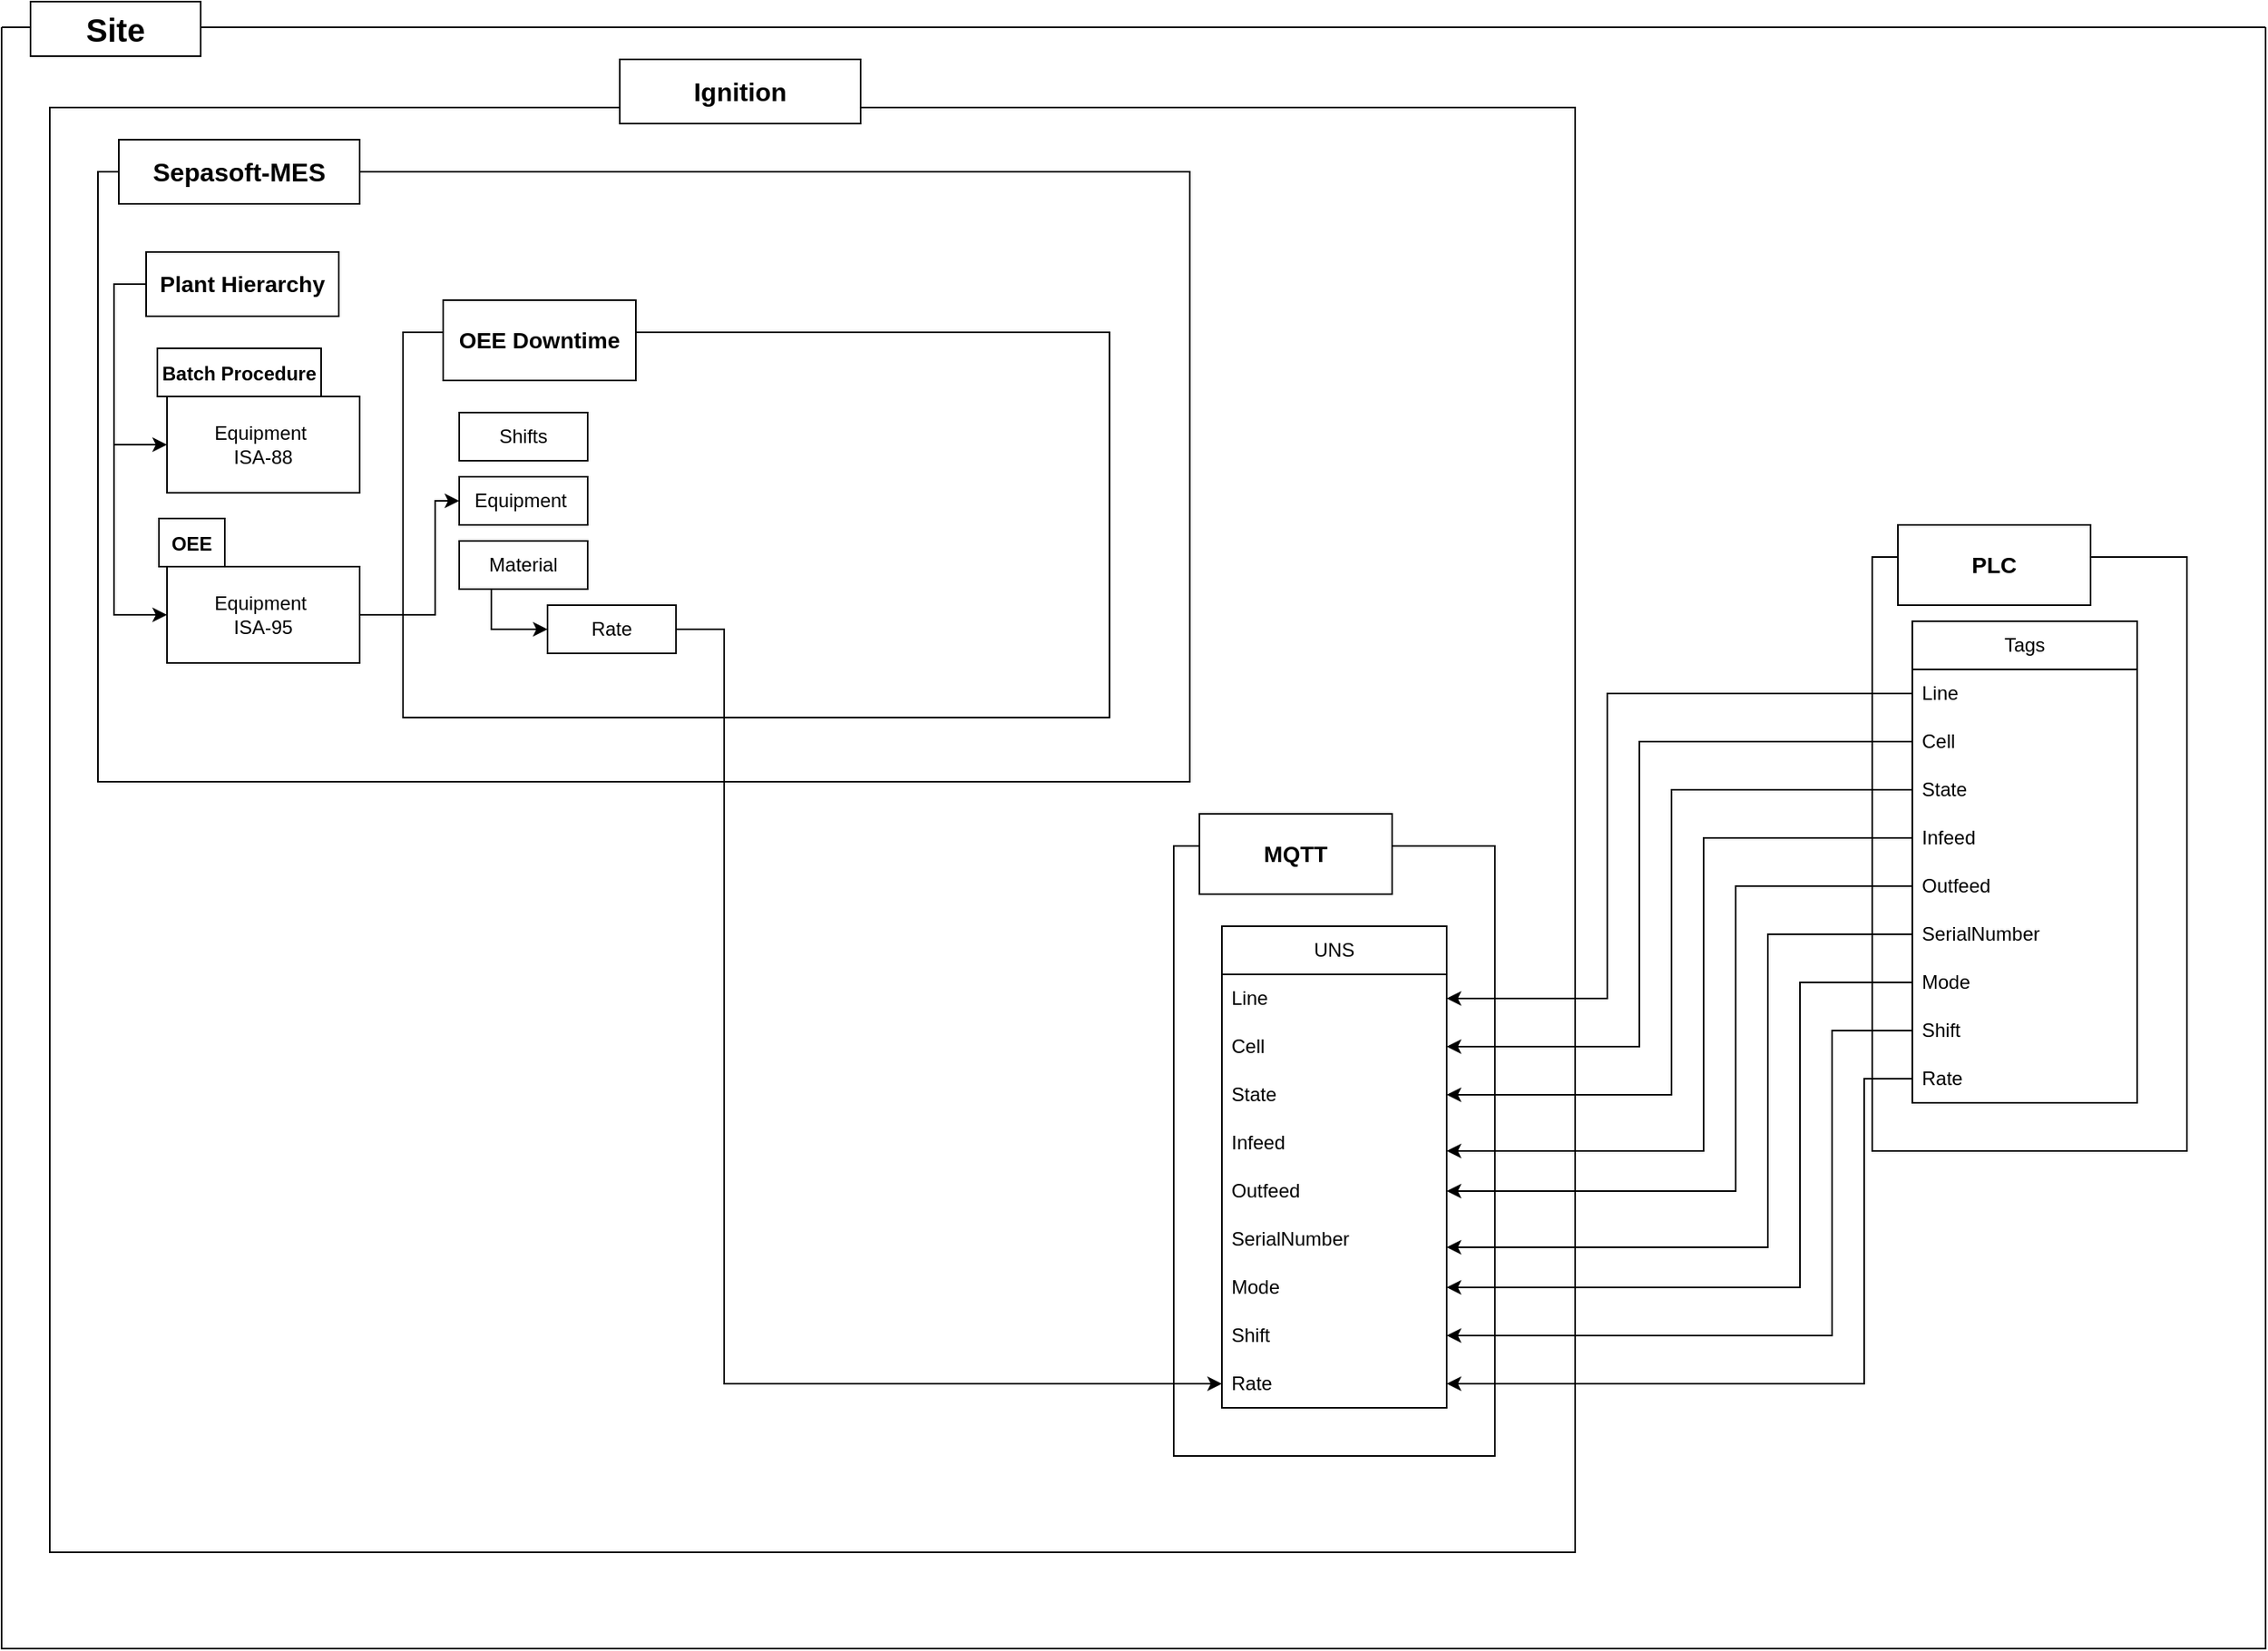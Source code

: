 <mxfile version="22.1.22" type="github" pages="2">
  <diagram name="OEE Data Flow - MQTT" id="iwFp47j3jkuVN9hIityh">
    <mxGraphModel dx="1434" dy="780" grid="1" gridSize="10" guides="1" tooltips="1" connect="1" arrows="1" fold="1" page="1" pageScale="1" pageWidth="850" pageHeight="1100" math="0" shadow="0">
      <root>
        <mxCell id="0" />
        <mxCell id="1" parent="0" />
        <mxCell id="RF0k78xntV_aua3ALXSV-92" value="" style="swimlane;startSize=0;" parent="1" vertex="1">
          <mxGeometry x="40" y="770" width="1410" height="1010" as="geometry" />
        </mxCell>
        <mxCell id="RF0k78xntV_aua3ALXSV-105" value="" style="rounded=0;whiteSpace=wrap;html=1;" parent="RF0k78xntV_aua3ALXSV-92" vertex="1">
          <mxGeometry x="30" y="50" width="950" height="900" as="geometry" />
        </mxCell>
        <mxCell id="RF0k78xntV_aua3ALXSV-106" value="" style="rounded=0;whiteSpace=wrap;html=1;" parent="RF0k78xntV_aua3ALXSV-92" vertex="1">
          <mxGeometry x="60" y="90" width="680" height="380" as="geometry" />
        </mxCell>
        <mxCell id="RF0k78xntV_aua3ALXSV-107" value="Sepasoft-MES" style="rounded=0;whiteSpace=wrap;html=1;fontStyle=1;fontSize=16;" parent="RF0k78xntV_aua3ALXSV-92" vertex="1">
          <mxGeometry x="73" y="70" width="150" height="40" as="geometry" />
        </mxCell>
        <mxCell id="RF0k78xntV_aua3ALXSV-109" value="" style="rounded=0;whiteSpace=wrap;html=1;" parent="RF0k78xntV_aua3ALXSV-92" vertex="1">
          <mxGeometry x="250" y="190" width="440" height="240" as="geometry" />
        </mxCell>
        <mxCell id="RF0k78xntV_aua3ALXSV-110" value="&lt;font style=&quot;font-size: 12px;&quot;&gt;Batch Procedure&lt;/font&gt;" style="rounded=0;whiteSpace=wrap;html=1;fontStyle=1;fontSize=14;" parent="RF0k78xntV_aua3ALXSV-92" vertex="1">
          <mxGeometry x="97" y="200" width="102" height="30" as="geometry" />
        </mxCell>
        <mxCell id="RF0k78xntV_aua3ALXSV-112" value="Ignition" style="rounded=0;whiteSpace=wrap;html=1;fontStyle=1;fontSize=16;" parent="RF0k78xntV_aua3ALXSV-92" vertex="1">
          <mxGeometry x="385" y="20" width="150" height="40" as="geometry" />
        </mxCell>
        <mxCell id="RF0k78xntV_aua3ALXSV-198" style="edgeStyle=orthogonalEdgeStyle;rounded=0;orthogonalLoop=1;jettySize=auto;html=1;exitX=0;exitY=0.5;exitDx=0;exitDy=0;entryX=0;entryY=0.5;entryDx=0;entryDy=0;" parent="RF0k78xntV_aua3ALXSV-92" source="RF0k78xntV_aua3ALXSV-113" target="RF0k78xntV_aua3ALXSV-119" edge="1">
          <mxGeometry relative="1" as="geometry" />
        </mxCell>
        <mxCell id="RF0k78xntV_aua3ALXSV-199" style="edgeStyle=orthogonalEdgeStyle;rounded=0;orthogonalLoop=1;jettySize=auto;html=1;exitX=0;exitY=0.5;exitDx=0;exitDy=0;entryX=0;entryY=0.5;entryDx=0;entryDy=0;" parent="RF0k78xntV_aua3ALXSV-92" source="RF0k78xntV_aua3ALXSV-113" target="RF0k78xntV_aua3ALXSV-118" edge="1">
          <mxGeometry relative="1" as="geometry" />
        </mxCell>
        <mxCell id="RF0k78xntV_aua3ALXSV-113" value="Plant Hierarchy" style="rounded=0;whiteSpace=wrap;html=1;fontStyle=1;fontSize=14;" parent="RF0k78xntV_aua3ALXSV-92" vertex="1">
          <mxGeometry x="90" y="140" width="120" height="40" as="geometry" />
        </mxCell>
        <mxCell id="RF0k78xntV_aua3ALXSV-197" style="edgeStyle=orthogonalEdgeStyle;rounded=0;orthogonalLoop=1;jettySize=auto;html=1;exitX=0.25;exitY=1;exitDx=0;exitDy=0;entryX=0;entryY=0.5;entryDx=0;entryDy=0;" parent="RF0k78xntV_aua3ALXSV-92" source="RF0k78xntV_aua3ALXSV-114" target="RF0k78xntV_aua3ALXSV-180" edge="1">
          <mxGeometry relative="1" as="geometry" />
        </mxCell>
        <mxCell id="RF0k78xntV_aua3ALXSV-114" value="Material" style="rounded=0;whiteSpace=wrap;html=1;" parent="RF0k78xntV_aua3ALXSV-92" vertex="1">
          <mxGeometry x="285" y="320" width="80" height="30" as="geometry" />
        </mxCell>
        <mxCell id="RF0k78xntV_aua3ALXSV-193" style="edgeStyle=orthogonalEdgeStyle;rounded=0;orthogonalLoop=1;jettySize=auto;html=1;exitX=1;exitY=0.5;exitDx=0;exitDy=0;entryX=0;entryY=0.5;entryDx=0;entryDy=0;" parent="RF0k78xntV_aua3ALXSV-92" source="RF0k78xntV_aua3ALXSV-118" target="RF0k78xntV_aua3ALXSV-121" edge="1">
          <mxGeometry relative="1" as="geometry">
            <Array as="points">
              <mxPoint x="270" y="366" />
              <mxPoint x="270" y="295" />
            </Array>
          </mxGeometry>
        </mxCell>
        <mxCell id="RF0k78xntV_aua3ALXSV-118" value="Equipment&amp;nbsp;&lt;br&gt;ISA-95" style="rounded=0;whiteSpace=wrap;html=1;" parent="RF0k78xntV_aua3ALXSV-92" vertex="1">
          <mxGeometry x="103" y="336" width="120" height="60" as="geometry" />
        </mxCell>
        <mxCell id="RF0k78xntV_aua3ALXSV-119" value="Equipment&amp;nbsp;&lt;br&gt;ISA-88" style="rounded=0;whiteSpace=wrap;html=1;" parent="RF0k78xntV_aua3ALXSV-92" vertex="1">
          <mxGeometry x="103" y="230" width="120" height="60" as="geometry" />
        </mxCell>
        <mxCell id="RF0k78xntV_aua3ALXSV-120" value="&lt;font style=&quot;font-size: 12px;&quot;&gt;OEE&lt;/font&gt;" style="rounded=0;whiteSpace=wrap;html=1;fontStyle=1;fontSize=14;" parent="RF0k78xntV_aua3ALXSV-92" vertex="1">
          <mxGeometry x="98" y="306" width="41" height="30" as="geometry" />
        </mxCell>
        <mxCell id="RF0k78xntV_aua3ALXSV-121" value="Equipment&amp;nbsp;" style="rounded=0;whiteSpace=wrap;html=1;" parent="RF0k78xntV_aua3ALXSV-92" vertex="1">
          <mxGeometry x="285" y="280" width="80" height="30" as="geometry" />
        </mxCell>
        <mxCell id="RF0k78xntV_aua3ALXSV-122" value="Shifts" style="rounded=0;whiteSpace=wrap;html=1;" parent="RF0k78xntV_aua3ALXSV-92" vertex="1">
          <mxGeometry x="285" y="240" width="80" height="30" as="geometry" />
        </mxCell>
        <mxCell id="RF0k78xntV_aua3ALXSV-128" value="OEE Downtime" style="rounded=0;whiteSpace=wrap;html=1;fontSize=14;fontStyle=1" parent="RF0k78xntV_aua3ALXSV-92" vertex="1">
          <mxGeometry x="275" y="170" width="120" height="50" as="geometry" />
        </mxCell>
        <mxCell id="RF0k78xntV_aua3ALXSV-133" value="" style="rounded=0;whiteSpace=wrap;html=1;" parent="RF0k78xntV_aua3ALXSV-92" vertex="1">
          <mxGeometry x="1165" y="330" width="196" height="370" as="geometry" />
        </mxCell>
        <mxCell id="RF0k78xntV_aua3ALXSV-129" value="" style="rounded=0;whiteSpace=wrap;html=1;" parent="RF0k78xntV_aua3ALXSV-92" vertex="1">
          <mxGeometry x="730" y="510" width="200" height="380" as="geometry" />
        </mxCell>
        <mxCell id="RF0k78xntV_aua3ALXSV-131" value="MQTT" style="rounded=0;whiteSpace=wrap;html=1;fontSize=14;fontStyle=1" parent="RF0k78xntV_aua3ALXSV-92" vertex="1">
          <mxGeometry x="746" y="490" width="120" height="50" as="geometry" />
        </mxCell>
        <mxCell id="RF0k78xntV_aua3ALXSV-141" value="UNS" style="swimlane;fontStyle=0;childLayout=stackLayout;horizontal=1;startSize=30;horizontalStack=0;resizeParent=1;resizeParentMax=0;resizeLast=0;collapsible=1;marginBottom=0;whiteSpace=wrap;html=1;" parent="RF0k78xntV_aua3ALXSV-92" vertex="1">
          <mxGeometry x="760" y="560" width="140" height="300" as="geometry" />
        </mxCell>
        <mxCell id="RF0k78xntV_aua3ALXSV-147" value="Line" style="text;strokeColor=none;fillColor=none;align=left;verticalAlign=middle;spacingLeft=4;spacingRight=4;overflow=hidden;points=[[0,0.5],[1,0.5]];portConstraint=eastwest;rotatable=0;whiteSpace=wrap;html=1;" parent="RF0k78xntV_aua3ALXSV-141" vertex="1">
          <mxGeometry y="30" width="140" height="30" as="geometry" />
        </mxCell>
        <mxCell id="RF0k78xntV_aua3ALXSV-142" value="Cell" style="text;strokeColor=none;fillColor=none;align=left;verticalAlign=middle;spacingLeft=4;spacingRight=4;overflow=hidden;points=[[0,0.5],[1,0.5]];portConstraint=eastwest;rotatable=0;whiteSpace=wrap;html=1;" parent="RF0k78xntV_aua3ALXSV-141" vertex="1">
          <mxGeometry y="60" width="140" height="30" as="geometry" />
        </mxCell>
        <mxCell id="RF0k78xntV_aua3ALXSV-143" value="State" style="text;strokeColor=none;fillColor=none;align=left;verticalAlign=middle;spacingLeft=4;spacingRight=4;overflow=hidden;points=[[0,0.5],[1,0.5]];portConstraint=eastwest;rotatable=0;whiteSpace=wrap;html=1;" parent="RF0k78xntV_aua3ALXSV-141" vertex="1">
          <mxGeometry y="90" width="140" height="30" as="geometry" />
        </mxCell>
        <mxCell id="RF0k78xntV_aua3ALXSV-145" value="Infeed" style="text;align=left;verticalAlign=middle;spacingLeft=4;spacingRight=4;overflow=hidden;points=[[0,0.5],[1,0.5]];portConstraint=eastwest;rotatable=0;whiteSpace=wrap;html=1;" parent="RF0k78xntV_aua3ALXSV-141" vertex="1">
          <mxGeometry y="120" width="140" height="30" as="geometry" />
        </mxCell>
        <mxCell id="RF0k78xntV_aua3ALXSV-146" value="Outfeed" style="text;align=left;verticalAlign=middle;spacingLeft=4;spacingRight=4;overflow=hidden;points=[[0,0.5],[1,0.5]];portConstraint=eastwest;rotatable=0;whiteSpace=wrap;html=1;" parent="RF0k78xntV_aua3ALXSV-141" vertex="1">
          <mxGeometry y="150" width="140" height="30" as="geometry" />
        </mxCell>
        <mxCell id="RF0k78xntV_aua3ALXSV-148" value="SerialNumber&amp;nbsp;" style="text;align=left;verticalAlign=middle;spacingLeft=4;spacingRight=4;overflow=hidden;points=[[0,0.5],[1,0.5]];portConstraint=eastwest;rotatable=0;whiteSpace=wrap;html=1;" parent="RF0k78xntV_aua3ALXSV-141" vertex="1">
          <mxGeometry y="180" width="140" height="30" as="geometry" />
        </mxCell>
        <mxCell id="RF0k78xntV_aua3ALXSV-187" value="Mode" style="text;strokeColor=none;fillColor=none;align=left;verticalAlign=middle;spacingLeft=4;spacingRight=4;overflow=hidden;points=[[0,0.5],[1,0.5]];portConstraint=eastwest;rotatable=0;whiteSpace=wrap;html=1;" parent="RF0k78xntV_aua3ALXSV-141" vertex="1">
          <mxGeometry y="210" width="140" height="30" as="geometry" />
        </mxCell>
        <mxCell id="RF0k78xntV_aua3ALXSV-188" value="Shift" style="text;strokeColor=none;fillColor=none;align=left;verticalAlign=middle;spacingLeft=4;spacingRight=4;overflow=hidden;points=[[0,0.5],[1,0.5]];portConstraint=eastwest;rotatable=0;whiteSpace=wrap;html=1;" parent="RF0k78xntV_aua3ALXSV-141" vertex="1">
          <mxGeometry y="240" width="140" height="30" as="geometry" />
        </mxCell>
        <mxCell id="_Nt4qMi-7ea7wFzrv2_W-3" value="Rate" style="text;strokeColor=none;fillColor=none;align=left;verticalAlign=middle;spacingLeft=4;spacingRight=4;overflow=hidden;points=[[0,0.5],[1,0.5]];portConstraint=eastwest;rotatable=0;whiteSpace=wrap;html=1;" parent="RF0k78xntV_aua3ALXSV-141" vertex="1">
          <mxGeometry y="270" width="140" height="30" as="geometry" />
        </mxCell>
        <mxCell id="RF0k78xntV_aua3ALXSV-149" value="Tags" style="swimlane;fontStyle=0;childLayout=stackLayout;horizontal=1;startSize=30;horizontalStack=0;resizeParent=1;resizeParentMax=0;resizeLast=0;collapsible=1;marginBottom=0;whiteSpace=wrap;html=1;" parent="RF0k78xntV_aua3ALXSV-92" vertex="1">
          <mxGeometry x="1190" y="370" width="140" height="300" as="geometry" />
        </mxCell>
        <mxCell id="RF0k78xntV_aua3ALXSV-150" value="Line" style="text;strokeColor=none;fillColor=none;align=left;verticalAlign=middle;spacingLeft=4;spacingRight=4;overflow=hidden;points=[[0,0.5],[1,0.5]];portConstraint=eastwest;rotatable=0;whiteSpace=wrap;html=1;" parent="RF0k78xntV_aua3ALXSV-149" vertex="1">
          <mxGeometry y="30" width="140" height="30" as="geometry" />
        </mxCell>
        <mxCell id="RF0k78xntV_aua3ALXSV-151" value="Cell" style="text;strokeColor=none;fillColor=none;align=left;verticalAlign=middle;spacingLeft=4;spacingRight=4;overflow=hidden;points=[[0,0.5],[1,0.5]];portConstraint=eastwest;rotatable=0;whiteSpace=wrap;html=1;" parent="RF0k78xntV_aua3ALXSV-149" vertex="1">
          <mxGeometry y="60" width="140" height="30" as="geometry" />
        </mxCell>
        <mxCell id="RF0k78xntV_aua3ALXSV-152" value="State" style="text;strokeColor=none;fillColor=none;align=left;verticalAlign=middle;spacingLeft=4;spacingRight=4;overflow=hidden;points=[[0,0.5],[1,0.5]];portConstraint=eastwest;rotatable=0;whiteSpace=wrap;html=1;" parent="RF0k78xntV_aua3ALXSV-149" vertex="1">
          <mxGeometry y="90" width="140" height="30" as="geometry" />
        </mxCell>
        <mxCell id="RF0k78xntV_aua3ALXSV-154" value="Infeed" style="text;align=left;verticalAlign=middle;spacingLeft=4;spacingRight=4;overflow=hidden;points=[[0,0.5],[1,0.5]];portConstraint=eastwest;rotatable=0;whiteSpace=wrap;html=1;" parent="RF0k78xntV_aua3ALXSV-149" vertex="1">
          <mxGeometry y="120" width="140" height="30" as="geometry" />
        </mxCell>
        <mxCell id="RF0k78xntV_aua3ALXSV-155" value="Outfeed" style="text;align=left;verticalAlign=middle;spacingLeft=4;spacingRight=4;overflow=hidden;points=[[0,0.5],[1,0.5]];portConstraint=eastwest;rotatable=0;whiteSpace=wrap;html=1;" parent="RF0k78xntV_aua3ALXSV-149" vertex="1">
          <mxGeometry y="150" width="140" height="30" as="geometry" />
        </mxCell>
        <mxCell id="_Nt4qMi-7ea7wFzrv2_W-1" style="edgeStyle=orthogonalEdgeStyle;rounded=0;orthogonalLoop=1;jettySize=auto;html=1;exitX=0;exitY=0.5;exitDx=0;exitDy=0;" parent="RF0k78xntV_aua3ALXSV-149" source="RF0k78xntV_aua3ALXSV-160" edge="1">
          <mxGeometry relative="1" as="geometry">
            <mxPoint x="-290" y="390" as="targetPoint" />
            <Array as="points">
              <mxPoint x="-90" y="195" />
              <mxPoint x="-90" y="390" />
            </Array>
          </mxGeometry>
        </mxCell>
        <mxCell id="RF0k78xntV_aua3ALXSV-160" value="SerialNumber&amp;nbsp;" style="text;align=left;verticalAlign=middle;spacingLeft=4;spacingRight=4;overflow=hidden;points=[[0,0.5],[1,0.5]];portConstraint=eastwest;rotatable=0;whiteSpace=wrap;html=1;" parent="RF0k78xntV_aua3ALXSV-149" vertex="1">
          <mxGeometry y="180" width="140" height="30" as="geometry" />
        </mxCell>
        <mxCell id="RF0k78xntV_aua3ALXSV-185" value="Mode" style="text;strokeColor=none;fillColor=none;align=left;verticalAlign=middle;spacingLeft=4;spacingRight=4;overflow=hidden;points=[[0,0.5],[1,0.5]];portConstraint=eastwest;rotatable=0;whiteSpace=wrap;html=1;" parent="RF0k78xntV_aua3ALXSV-149" vertex="1">
          <mxGeometry y="210" width="140" height="30" as="geometry" />
        </mxCell>
        <mxCell id="_Nt4qMi-7ea7wFzrv2_W-2" value="Shift" style="text;strokeColor=none;fillColor=none;align=left;verticalAlign=middle;spacingLeft=4;spacingRight=4;overflow=hidden;points=[[0,0.5],[1,0.5]];portConstraint=eastwest;rotatable=0;whiteSpace=wrap;html=1;" parent="RF0k78xntV_aua3ALXSV-149" vertex="1">
          <mxGeometry y="240" width="140" height="30" as="geometry" />
        </mxCell>
        <mxCell id="mXIp7Kui_fcemyGfA4mT-2" value="Rate" style="text;strokeColor=none;fillColor=none;align=left;verticalAlign=middle;spacingLeft=4;spacingRight=4;overflow=hidden;points=[[0,0.5],[1,0.5]];portConstraint=eastwest;rotatable=0;whiteSpace=wrap;html=1;" parent="RF0k78xntV_aua3ALXSV-149" vertex="1">
          <mxGeometry y="270" width="140" height="30" as="geometry" />
        </mxCell>
        <mxCell id="RF0k78xntV_aua3ALXSV-157" style="edgeStyle=orthogonalEdgeStyle;rounded=0;orthogonalLoop=1;jettySize=auto;html=1;exitX=0;exitY=0.5;exitDx=0;exitDy=0;entryX=1;entryY=0.5;entryDx=0;entryDy=0;" parent="RF0k78xntV_aua3ALXSV-92" source="RF0k78xntV_aua3ALXSV-150" target="RF0k78xntV_aua3ALXSV-147" edge="1">
          <mxGeometry relative="1" as="geometry">
            <Array as="points">
              <mxPoint x="1000" y="415" />
              <mxPoint x="1000" y="605" />
            </Array>
          </mxGeometry>
        </mxCell>
        <mxCell id="RF0k78xntV_aua3ALXSV-158" style="edgeStyle=orthogonalEdgeStyle;rounded=0;orthogonalLoop=1;jettySize=auto;html=1;exitX=0;exitY=0.5;exitDx=0;exitDy=0;entryX=1;entryY=0.5;entryDx=0;entryDy=0;" parent="RF0k78xntV_aua3ALXSV-92" source="RF0k78xntV_aua3ALXSV-151" target="RF0k78xntV_aua3ALXSV-142" edge="1">
          <mxGeometry relative="1" as="geometry">
            <Array as="points">
              <mxPoint x="1020" y="445" />
              <mxPoint x="1020" y="635" />
            </Array>
          </mxGeometry>
        </mxCell>
        <mxCell id="RF0k78xntV_aua3ALXSV-159" style="edgeStyle=orthogonalEdgeStyle;rounded=0;orthogonalLoop=1;jettySize=auto;html=1;exitX=0;exitY=0.5;exitDx=0;exitDy=0;entryX=1;entryY=0.5;entryDx=0;entryDy=0;" parent="RF0k78xntV_aua3ALXSV-92" source="RF0k78xntV_aua3ALXSV-152" target="RF0k78xntV_aua3ALXSV-143" edge="1">
          <mxGeometry relative="1" as="geometry">
            <Array as="points">
              <mxPoint x="1040" y="475" />
              <mxPoint x="1040" y="665" />
            </Array>
          </mxGeometry>
        </mxCell>
        <mxCell id="RF0k78xntV_aua3ALXSV-165" style="edgeStyle=orthogonalEdgeStyle;rounded=0;orthogonalLoop=1;jettySize=auto;html=1;exitX=0;exitY=0.5;exitDx=0;exitDy=0;" parent="RF0k78xntV_aua3ALXSV-92" source="RF0k78xntV_aua3ALXSV-154" edge="1">
          <mxGeometry relative="1" as="geometry">
            <mxPoint x="900" y="700" as="targetPoint" />
            <Array as="points">
              <mxPoint x="1060" y="505" />
              <mxPoint x="1060" y="700" />
              <mxPoint x="900" y="700" />
            </Array>
          </mxGeometry>
        </mxCell>
        <mxCell id="RF0k78xntV_aua3ALXSV-166" style="edgeStyle=orthogonalEdgeStyle;rounded=0;orthogonalLoop=1;jettySize=auto;html=1;exitX=0;exitY=0.5;exitDx=0;exitDy=0;entryX=1;entryY=0.5;entryDx=0;entryDy=0;" parent="RF0k78xntV_aua3ALXSV-92" source="RF0k78xntV_aua3ALXSV-155" target="RF0k78xntV_aua3ALXSV-146" edge="1">
          <mxGeometry relative="1" as="geometry">
            <Array as="points">
              <mxPoint x="1080" y="535" />
              <mxPoint x="1080" y="725" />
            </Array>
          </mxGeometry>
        </mxCell>
        <mxCell id="RF0k78xntV_aua3ALXSV-191" style="edgeStyle=orthogonalEdgeStyle;rounded=0;orthogonalLoop=1;jettySize=auto;html=1;exitX=1;exitY=0.5;exitDx=0;exitDy=0;entryX=0;entryY=0.5;entryDx=0;entryDy=0;" parent="RF0k78xntV_aua3ALXSV-92" source="RF0k78xntV_aua3ALXSV-180" target="_Nt4qMi-7ea7wFzrv2_W-3" edge="1">
          <mxGeometry relative="1" as="geometry">
            <Array as="points">
              <mxPoint x="450" y="375" />
              <mxPoint x="450" y="845" />
            </Array>
          </mxGeometry>
        </mxCell>
        <mxCell id="RF0k78xntV_aua3ALXSV-180" value="Rate" style="rounded=0;whiteSpace=wrap;html=1;" parent="RF0k78xntV_aua3ALXSV-92" vertex="1">
          <mxGeometry x="340" y="360" width="80" height="30" as="geometry" />
        </mxCell>
        <mxCell id="RF0k78xntV_aua3ALXSV-189" style="edgeStyle=orthogonalEdgeStyle;rounded=0;orthogonalLoop=1;jettySize=auto;html=1;exitX=0;exitY=0.5;exitDx=0;exitDy=0;entryX=1;entryY=0.5;entryDx=0;entryDy=0;" parent="RF0k78xntV_aua3ALXSV-92" source="RF0k78xntV_aua3ALXSV-185" target="RF0k78xntV_aua3ALXSV-187" edge="1">
          <mxGeometry relative="1" as="geometry">
            <Array as="points">
              <mxPoint x="1120" y="595" />
              <mxPoint x="1120" y="785" />
            </Array>
          </mxGeometry>
        </mxCell>
        <mxCell id="_Nt4qMi-7ea7wFzrv2_W-4" style="edgeStyle=orthogonalEdgeStyle;rounded=0;orthogonalLoop=1;jettySize=auto;html=1;exitX=0;exitY=0.5;exitDx=0;exitDy=0;entryX=1;entryY=0.5;entryDx=0;entryDy=0;" parent="RF0k78xntV_aua3ALXSV-92" source="_Nt4qMi-7ea7wFzrv2_W-2" target="RF0k78xntV_aua3ALXSV-188" edge="1">
          <mxGeometry relative="1" as="geometry">
            <Array as="points">
              <mxPoint x="1140" y="625" />
              <mxPoint x="1140" y="815" />
            </Array>
          </mxGeometry>
        </mxCell>
        <mxCell id="mXIp7Kui_fcemyGfA4mT-4" style="edgeStyle=orthogonalEdgeStyle;rounded=0;orthogonalLoop=1;jettySize=auto;html=1;exitX=0;exitY=0.5;exitDx=0;exitDy=0;entryX=1;entryY=0.5;entryDx=0;entryDy=0;" parent="RF0k78xntV_aua3ALXSV-92" source="mXIp7Kui_fcemyGfA4mT-2" target="_Nt4qMi-7ea7wFzrv2_W-3" edge="1">
          <mxGeometry relative="1" as="geometry">
            <Array as="points">
              <mxPoint x="1160" y="655" />
              <mxPoint x="1160" y="845" />
            </Array>
          </mxGeometry>
        </mxCell>
        <mxCell id="RF0k78xntV_aua3ALXSV-93" value="Site" style="rounded=0;whiteSpace=wrap;html=1;fontStyle=1;fontSize=20;" parent="1" vertex="1">
          <mxGeometry x="58" y="754" width="106" height="34" as="geometry" />
        </mxCell>
        <mxCell id="RF0k78xntV_aua3ALXSV-134" value="PLC" style="rounded=0;whiteSpace=wrap;html=1;fontSize=14;fontStyle=1" parent="1" vertex="1">
          <mxGeometry x="1221" y="1080" width="120" height="50" as="geometry" />
        </mxCell>
      </root>
    </mxGraphModel>
  </diagram>
  <diagram id="u-cxBAkaLCU1vluoVzls" name="OEE Data Flow">
    <mxGraphModel dx="1434" dy="780" grid="1" gridSize="10" guides="1" tooltips="1" connect="1" arrows="1" fold="1" page="1" pageScale="1" pageWidth="850" pageHeight="1100" math="0" shadow="0">
      <root>
        <mxCell id="0" />
        <mxCell id="1" parent="0" />
        <mxCell id="5HxtPE3qpu_ST4j68AVL-1" value="" style="swimlane;startSize=0;" parent="1" vertex="1">
          <mxGeometry x="40" y="770" width="920" height="650" as="geometry" />
        </mxCell>
        <mxCell id="5HxtPE3qpu_ST4j68AVL-2" value="" style="rounded=0;whiteSpace=wrap;html=1;" parent="5HxtPE3qpu_ST4j68AVL-1" vertex="1">
          <mxGeometry x="30" y="50" width="850" height="570" as="geometry" />
        </mxCell>
        <mxCell id="5HxtPE3qpu_ST4j68AVL-3" value="" style="rounded=0;whiteSpace=wrap;html=1;" parent="5HxtPE3qpu_ST4j68AVL-1" vertex="1">
          <mxGeometry x="60" y="90" width="410" height="470" as="geometry" />
        </mxCell>
        <mxCell id="5HxtPE3qpu_ST4j68AVL-4" value="Sepasoft-MES" style="rounded=0;whiteSpace=wrap;html=1;fontStyle=1;fontSize=16;" parent="5HxtPE3qpu_ST4j68AVL-1" vertex="1">
          <mxGeometry x="73" y="70" width="150" height="40" as="geometry" />
        </mxCell>
        <mxCell id="5HxtPE3qpu_ST4j68AVL-6" value="&lt;font style=&quot;font-size: 12px;&quot;&gt;JaMES&lt;/font&gt;" style="rounded=0;whiteSpace=wrap;html=1;fontStyle=1;fontSize=14;" parent="5HxtPE3qpu_ST4j68AVL-1" vertex="1">
          <mxGeometry x="97" y="200" width="102" height="30" as="geometry" />
        </mxCell>
        <mxCell id="5HxtPE3qpu_ST4j68AVL-7" value="Ignition" style="rounded=0;whiteSpace=wrap;html=1;fontStyle=1;fontSize=16;" parent="5HxtPE3qpu_ST4j68AVL-1" vertex="1">
          <mxGeometry x="385" y="20" width="150" height="40" as="geometry" />
        </mxCell>
        <mxCell id="5HxtPE3qpu_ST4j68AVL-8" style="edgeStyle=orthogonalEdgeStyle;rounded=0;orthogonalLoop=1;jettySize=auto;html=1;exitX=0;exitY=0.5;exitDx=0;exitDy=0;entryX=0;entryY=0.5;entryDx=0;entryDy=0;" parent="5HxtPE3qpu_ST4j68AVL-1" source="5HxtPE3qpu_ST4j68AVL-10" target="5HxtPE3qpu_ST4j68AVL-15" edge="1">
          <mxGeometry relative="1" as="geometry" />
        </mxCell>
        <mxCell id="5HxtPE3qpu_ST4j68AVL-9" style="edgeStyle=orthogonalEdgeStyle;rounded=0;orthogonalLoop=1;jettySize=auto;html=1;exitX=0;exitY=0.5;exitDx=0;exitDy=0;entryX=0;entryY=0.5;entryDx=0;entryDy=0;" parent="5HxtPE3qpu_ST4j68AVL-1" source="5HxtPE3qpu_ST4j68AVL-10" target="5HxtPE3qpu_ST4j68AVL-14" edge="1">
          <mxGeometry relative="1" as="geometry" />
        </mxCell>
        <mxCell id="5HxtPE3qpu_ST4j68AVL-10" value="Plant Hierarchy" style="rounded=0;whiteSpace=wrap;html=1;fontStyle=1;fontSize=14;" parent="5HxtPE3qpu_ST4j68AVL-1" vertex="1">
          <mxGeometry x="90" y="140" width="120" height="40" as="geometry" />
        </mxCell>
        <mxCell id="5HxtPE3qpu_ST4j68AVL-14" value="Equipment&amp;nbsp;&lt;br&gt;ISA-95" style="rounded=0;whiteSpace=wrap;html=1;" parent="5HxtPE3qpu_ST4j68AVL-1" vertex="1">
          <mxGeometry x="103" y="336" width="120" height="60" as="geometry" />
        </mxCell>
        <mxCell id="5HxtPE3qpu_ST4j68AVL-15" value="Equipment&amp;nbsp;&lt;br&gt;ISA-88" style="rounded=0;whiteSpace=wrap;html=1;" parent="5HxtPE3qpu_ST4j68AVL-1" vertex="1">
          <mxGeometry x="103" y="230" width="120" height="60" as="geometry" />
        </mxCell>
        <mxCell id="5HxtPE3qpu_ST4j68AVL-16" value="&lt;font style=&quot;font-size: 12px;&quot;&gt;Sepasoft OEE&lt;/font&gt;" style="rounded=0;whiteSpace=wrap;html=1;fontStyle=1;fontSize=14;" parent="5HxtPE3qpu_ST4j68AVL-1" vertex="1">
          <mxGeometry x="98" y="306" width="132" height="30" as="geometry" />
        </mxCell>
        <mxCell id="5HxtPE3qpu_ST4j68AVL-19" value="OEE Module" style="rounded=0;whiteSpace=wrap;html=1;fontSize=14;fontStyle=1" parent="5HxtPE3qpu_ST4j68AVL-1" vertex="1">
          <mxGeometry x="260" y="170" width="150" height="50" as="geometry" />
        </mxCell>
        <mxCell id="5HxtPE3qpu_ST4j68AVL-20" value="" style="rounded=0;whiteSpace=wrap;html=1;" parent="5HxtPE3qpu_ST4j68AVL-1" vertex="1">
          <mxGeometry x="614" y="180" width="196" height="370" as="geometry" />
        </mxCell>
        <mxCell id="5HxtPE3qpu_ST4j68AVL-33" value="Tags" style="swimlane;fontStyle=0;childLayout=stackLayout;horizontal=1;startSize=30;horizontalStack=0;resizeParent=1;resizeParentMax=0;resizeLast=0;collapsible=1;marginBottom=0;whiteSpace=wrap;html=1;" parent="5HxtPE3qpu_ST4j68AVL-1" vertex="1">
          <mxGeometry x="639" y="220" width="140" height="300" as="geometry" />
        </mxCell>
        <mxCell id="5HxtPE3qpu_ST4j68AVL-34" value="Equipment" style="text;strokeColor=none;fillColor=none;align=left;verticalAlign=middle;spacingLeft=4;spacingRight=4;overflow=hidden;points=[[0,0.5],[1,0.5]];portConstraint=eastwest;rotatable=0;whiteSpace=wrap;html=1;" parent="5HxtPE3qpu_ST4j68AVL-33" vertex="1">
          <mxGeometry y="30" width="140" height="30" as="geometry" />
        </mxCell>
        <mxCell id="5HxtPE3qpu_ST4j68AVL-36" value="State" style="text;strokeColor=none;fillColor=none;align=left;verticalAlign=middle;spacingLeft=4;spacingRight=4;overflow=hidden;points=[[0,0.5],[1,0.5]];portConstraint=eastwest;rotatable=0;whiteSpace=wrap;html=1;" parent="5HxtPE3qpu_ST4j68AVL-33" vertex="1">
          <mxGeometry y="60" width="140" height="30" as="geometry" />
        </mxCell>
        <mxCell id="5HxtPE3qpu_ST4j68AVL-37" value="Infeed" style="text;align=left;verticalAlign=middle;spacingLeft=4;spacingRight=4;overflow=hidden;points=[[0,0.5],[1,0.5]];portConstraint=eastwest;rotatable=0;whiteSpace=wrap;html=1;" parent="5HxtPE3qpu_ST4j68AVL-33" vertex="1">
          <mxGeometry y="90" width="140" height="30" as="geometry" />
        </mxCell>
        <mxCell id="5HxtPE3qpu_ST4j68AVL-38" value="Outfeed" style="text;align=left;verticalAlign=middle;spacingLeft=4;spacingRight=4;overflow=hidden;points=[[0,0.5],[1,0.5]];portConstraint=eastwest;rotatable=0;whiteSpace=wrap;html=1;" parent="5HxtPE3qpu_ST4j68AVL-33" vertex="1">
          <mxGeometry y="120" width="140" height="30" as="geometry" />
        </mxCell>
        <mxCell id="5HxtPE3qpu_ST4j68AVL-40" value="SerialNumber&amp;nbsp;" style="text;align=left;verticalAlign=middle;spacingLeft=4;spacingRight=4;overflow=hidden;points=[[0,0.5],[1,0.5]];portConstraint=eastwest;rotatable=0;whiteSpace=wrap;html=1;" parent="5HxtPE3qpu_ST4j68AVL-33" vertex="1">
          <mxGeometry y="150" width="140" height="30" as="geometry" />
        </mxCell>
        <mxCell id="5HxtPE3qpu_ST4j68AVL-41" value="Mode" style="text;strokeColor=none;fillColor=none;align=left;verticalAlign=middle;spacingLeft=4;spacingRight=4;overflow=hidden;points=[[0,0.5],[1,0.5]];portConstraint=eastwest;rotatable=0;whiteSpace=wrap;html=1;" parent="5HxtPE3qpu_ST4j68AVL-33" vertex="1">
          <mxGeometry y="180" width="140" height="30" as="geometry" />
        </mxCell>
        <mxCell id="5HxtPE3qpu_ST4j68AVL-42" value="Shift" style="text;strokeColor=none;fillColor=none;align=left;verticalAlign=middle;spacingLeft=4;spacingRight=4;overflow=hidden;points=[[0,0.5],[1,0.5]];portConstraint=eastwest;rotatable=0;whiteSpace=wrap;html=1;" parent="5HxtPE3qpu_ST4j68AVL-33" vertex="1">
          <mxGeometry y="210" width="140" height="30" as="geometry" />
        </mxCell>
        <mxCell id="5HxtPE3qpu_ST4j68AVL-43" value="Rate" style="text;strokeColor=none;fillColor=none;align=left;verticalAlign=middle;spacingLeft=4;spacingRight=4;overflow=hidden;points=[[0,0.5],[1,0.5]];portConstraint=eastwest;rotatable=0;whiteSpace=wrap;html=1;" parent="5HxtPE3qpu_ST4j68AVL-33" vertex="1">
          <mxGeometry y="240" width="140" height="30" as="geometry" />
        </mxCell>
        <mxCell id="5HxtPE3qpu_ST4j68AVL-81" value="Reject" style="text;strokeColor=none;fillColor=none;align=left;verticalAlign=middle;spacingLeft=4;spacingRight=4;overflow=hidden;points=[[0,0.5],[1,0.5]];portConstraint=eastwest;rotatable=0;whiteSpace=wrap;html=1;" parent="5HxtPE3qpu_ST4j68AVL-33" vertex="1">
          <mxGeometry y="270" width="140" height="30" as="geometry" />
        </mxCell>
        <mxCell id="5HxtPE3qpu_ST4j68AVL-55" value="Remote Tags (PLC)" style="rounded=0;whiteSpace=wrap;html=1;fontSize=14;fontStyle=1" parent="5HxtPE3qpu_ST4j68AVL-1" vertex="1">
          <mxGeometry x="630" y="160" width="120" height="50" as="geometry" />
        </mxCell>
        <mxCell id="5HxtPE3qpu_ST4j68AVL-63" value="Tag Collector" style="swimlane;fontStyle=0;childLayout=stackLayout;horizontal=1;startSize=30;horizontalStack=0;resizeParent=1;resizeParentMax=0;resizeLast=0;collapsible=1;marginBottom=0;whiteSpace=wrap;html=1;" parent="5HxtPE3qpu_ST4j68AVL-1" vertex="1">
          <mxGeometry x="265" y="220" width="140" height="300" as="geometry" />
        </mxCell>
        <mxCell id="5HxtPE3qpu_ST4j68AVL-64" value="Equipment" style="text;strokeColor=none;fillColor=none;align=left;verticalAlign=middle;spacingLeft=4;spacingRight=4;overflow=hidden;points=[[0,0.5],[1,0.5]];portConstraint=eastwest;rotatable=0;whiteSpace=wrap;html=1;" parent="5HxtPE3qpu_ST4j68AVL-63" vertex="1">
          <mxGeometry y="30" width="140" height="30" as="geometry" />
        </mxCell>
        <mxCell id="5HxtPE3qpu_ST4j68AVL-65" value="State" style="text;strokeColor=none;fillColor=none;align=left;verticalAlign=middle;spacingLeft=4;spacingRight=4;overflow=hidden;points=[[0,0.5],[1,0.5]];portConstraint=eastwest;rotatable=0;whiteSpace=wrap;html=1;" parent="5HxtPE3qpu_ST4j68AVL-63" vertex="1">
          <mxGeometry y="60" width="140" height="30" as="geometry" />
        </mxCell>
        <mxCell id="5HxtPE3qpu_ST4j68AVL-66" value="Infeed" style="text;align=left;verticalAlign=middle;spacingLeft=4;spacingRight=4;overflow=hidden;points=[[0,0.5],[1,0.5]];portConstraint=eastwest;rotatable=0;whiteSpace=wrap;html=1;" parent="5HxtPE3qpu_ST4j68AVL-63" vertex="1">
          <mxGeometry y="90" width="140" height="30" as="geometry" />
        </mxCell>
        <mxCell id="5HxtPE3qpu_ST4j68AVL-67" value="Outfeed" style="text;align=left;verticalAlign=middle;spacingLeft=4;spacingRight=4;overflow=hidden;points=[[0,0.5],[1,0.5]];portConstraint=eastwest;rotatable=0;whiteSpace=wrap;html=1;" parent="5HxtPE3qpu_ST4j68AVL-63" vertex="1">
          <mxGeometry y="120" width="140" height="30" as="geometry" />
        </mxCell>
        <mxCell id="5HxtPE3qpu_ST4j68AVL-68" value="SerialNumber&amp;nbsp;" style="text;align=left;verticalAlign=middle;spacingLeft=4;spacingRight=4;overflow=hidden;points=[[0,0.5],[1,0.5]];portConstraint=eastwest;rotatable=0;whiteSpace=wrap;html=1;" parent="5HxtPE3qpu_ST4j68AVL-63" vertex="1">
          <mxGeometry y="150" width="140" height="30" as="geometry" />
        </mxCell>
        <mxCell id="5HxtPE3qpu_ST4j68AVL-69" value="Mode" style="text;strokeColor=none;fillColor=none;align=left;verticalAlign=middle;spacingLeft=4;spacingRight=4;overflow=hidden;points=[[0,0.5],[1,0.5]];portConstraint=eastwest;rotatable=0;whiteSpace=wrap;html=1;" parent="5HxtPE3qpu_ST4j68AVL-63" vertex="1">
          <mxGeometry y="180" width="140" height="30" as="geometry" />
        </mxCell>
        <mxCell id="5HxtPE3qpu_ST4j68AVL-70" value="Shift" style="text;strokeColor=none;fillColor=none;align=left;verticalAlign=middle;spacingLeft=4;spacingRight=4;overflow=hidden;points=[[0,0.5],[1,0.5]];portConstraint=eastwest;rotatable=0;whiteSpace=wrap;html=1;" parent="5HxtPE3qpu_ST4j68AVL-63" vertex="1">
          <mxGeometry y="210" width="140" height="30" as="geometry" />
        </mxCell>
        <mxCell id="5HxtPE3qpu_ST4j68AVL-71" value="Rate" style="text;strokeColor=none;fillColor=none;align=left;verticalAlign=middle;spacingLeft=4;spacingRight=4;overflow=hidden;points=[[0,0.5],[1,0.5]];portConstraint=eastwest;rotatable=0;whiteSpace=wrap;html=1;" parent="5HxtPE3qpu_ST4j68AVL-63" vertex="1">
          <mxGeometry y="240" width="140" height="30" as="geometry" />
        </mxCell>
        <mxCell id="5HxtPE3qpu_ST4j68AVL-80" value="Reject" style="text;strokeColor=none;fillColor=none;align=left;verticalAlign=middle;spacingLeft=4;spacingRight=4;overflow=hidden;points=[[0,0.5],[1,0.5]];portConstraint=eastwest;rotatable=0;whiteSpace=wrap;html=1;" parent="5HxtPE3qpu_ST4j68AVL-63" vertex="1">
          <mxGeometry y="270" width="140" height="30" as="geometry" />
        </mxCell>
        <mxCell id="5HxtPE3qpu_ST4j68AVL-72" style="edgeStyle=orthogonalEdgeStyle;rounded=0;orthogonalLoop=1;jettySize=auto;html=1;exitX=0;exitY=0.5;exitDx=0;exitDy=0;" parent="5HxtPE3qpu_ST4j68AVL-1" source="5HxtPE3qpu_ST4j68AVL-34" target="5HxtPE3qpu_ST4j68AVL-64" edge="1">
          <mxGeometry relative="1" as="geometry" />
        </mxCell>
        <mxCell id="5HxtPE3qpu_ST4j68AVL-73" style="edgeStyle=orthogonalEdgeStyle;rounded=0;orthogonalLoop=1;jettySize=auto;html=1;exitX=0;exitY=0.5;exitDx=0;exitDy=0;entryX=1;entryY=0.5;entryDx=0;entryDy=0;" parent="5HxtPE3qpu_ST4j68AVL-1" source="5HxtPE3qpu_ST4j68AVL-36" target="5HxtPE3qpu_ST4j68AVL-65" edge="1">
          <mxGeometry relative="1" as="geometry" />
        </mxCell>
        <mxCell id="5HxtPE3qpu_ST4j68AVL-74" style="edgeStyle=orthogonalEdgeStyle;rounded=0;orthogonalLoop=1;jettySize=auto;html=1;exitX=0;exitY=0.5;exitDx=0;exitDy=0;entryX=1;entryY=0.5;entryDx=0;entryDy=0;" parent="5HxtPE3qpu_ST4j68AVL-1" source="5HxtPE3qpu_ST4j68AVL-37" target="5HxtPE3qpu_ST4j68AVL-66" edge="1">
          <mxGeometry relative="1" as="geometry" />
        </mxCell>
        <mxCell id="5HxtPE3qpu_ST4j68AVL-75" style="edgeStyle=orthogonalEdgeStyle;rounded=0;orthogonalLoop=1;jettySize=auto;html=1;exitX=0;exitY=0.5;exitDx=0;exitDy=0;entryX=1;entryY=0.5;entryDx=0;entryDy=0;" parent="5HxtPE3qpu_ST4j68AVL-1" source="5HxtPE3qpu_ST4j68AVL-38" target="5HxtPE3qpu_ST4j68AVL-67" edge="1">
          <mxGeometry relative="1" as="geometry" />
        </mxCell>
        <mxCell id="5HxtPE3qpu_ST4j68AVL-76" style="edgeStyle=orthogonalEdgeStyle;rounded=0;orthogonalLoop=1;jettySize=auto;html=1;exitX=0;exitY=0.5;exitDx=0;exitDy=0;entryX=1;entryY=0.5;entryDx=0;entryDy=0;" parent="5HxtPE3qpu_ST4j68AVL-1" source="5HxtPE3qpu_ST4j68AVL-40" target="5HxtPE3qpu_ST4j68AVL-68" edge="1">
          <mxGeometry relative="1" as="geometry" />
        </mxCell>
        <mxCell id="5HxtPE3qpu_ST4j68AVL-77" style="edgeStyle=orthogonalEdgeStyle;rounded=0;orthogonalLoop=1;jettySize=auto;html=1;exitX=0;exitY=0.5;exitDx=0;exitDy=0;entryX=1;entryY=0.5;entryDx=0;entryDy=0;" parent="5HxtPE3qpu_ST4j68AVL-1" source="5HxtPE3qpu_ST4j68AVL-41" target="5HxtPE3qpu_ST4j68AVL-69" edge="1">
          <mxGeometry relative="1" as="geometry" />
        </mxCell>
        <mxCell id="5HxtPE3qpu_ST4j68AVL-78" style="edgeStyle=orthogonalEdgeStyle;rounded=0;orthogonalLoop=1;jettySize=auto;html=1;exitX=0;exitY=0.5;exitDx=0;exitDy=0;entryX=1;entryY=0.5;entryDx=0;entryDy=0;" parent="5HxtPE3qpu_ST4j68AVL-1" source="5HxtPE3qpu_ST4j68AVL-42" target="5HxtPE3qpu_ST4j68AVL-70" edge="1">
          <mxGeometry relative="1" as="geometry" />
        </mxCell>
        <mxCell id="5HxtPE3qpu_ST4j68AVL-79" style="edgeStyle=orthogonalEdgeStyle;rounded=0;orthogonalLoop=1;jettySize=auto;html=1;exitX=0;exitY=0.5;exitDx=0;exitDy=0;entryX=1;entryY=0.5;entryDx=0;entryDy=0;" parent="5HxtPE3qpu_ST4j68AVL-1" source="5HxtPE3qpu_ST4j68AVL-43" target="5HxtPE3qpu_ST4j68AVL-71" edge="1">
          <mxGeometry relative="1" as="geometry" />
        </mxCell>
        <mxCell id="5HxtPE3qpu_ST4j68AVL-82" style="edgeStyle=orthogonalEdgeStyle;rounded=0;orthogonalLoop=1;jettySize=auto;html=1;exitX=0;exitY=0.5;exitDx=0;exitDy=0;" parent="5HxtPE3qpu_ST4j68AVL-1" source="5HxtPE3qpu_ST4j68AVL-81" target="5HxtPE3qpu_ST4j68AVL-80" edge="1">
          <mxGeometry relative="1" as="geometry" />
        </mxCell>
        <mxCell id="5HxtPE3qpu_ST4j68AVL-54" value="Site" style="rounded=0;whiteSpace=wrap;html=1;fontStyle=1;fontSize=20;" parent="1" vertex="1">
          <mxGeometry x="58" y="754" width="106" height="34" as="geometry" />
        </mxCell>
      </root>
    </mxGraphModel>
  </diagram>
</mxfile>
